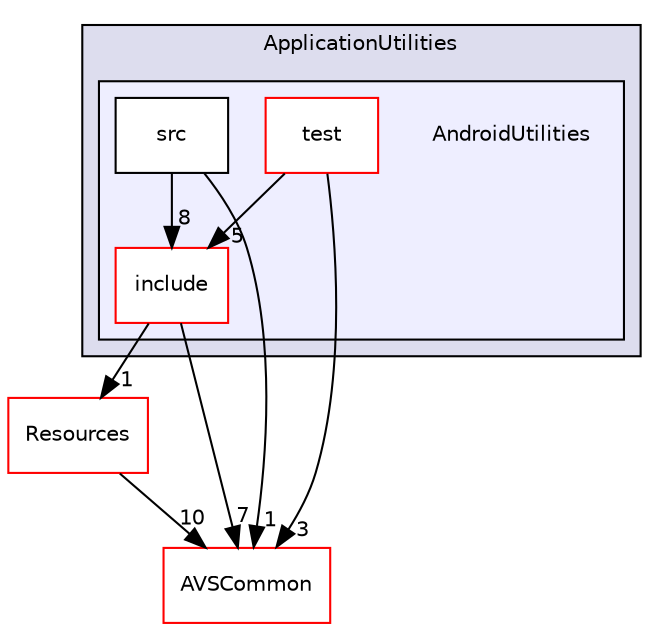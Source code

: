 digraph "/workplace/avs-device-sdk/ApplicationUtilities/AndroidUtilities" {
  compound=true
  node [ fontsize="10", fontname="Helvetica"];
  edge [ labelfontsize="10", labelfontname="Helvetica"];
  subgraph clusterdir_748b5abbb33df61eda67007924a1a0cb {
    graph [ bgcolor="#ddddee", pencolor="black", label="ApplicationUtilities" fontname="Helvetica", fontsize="10", URL="dir_748b5abbb33df61eda67007924a1a0cb.html"]
  subgraph clusterdir_29f233ec03ca42c38c01971e03438246 {
    graph [ bgcolor="#eeeeff", pencolor="black", label="" URL="dir_29f233ec03ca42c38c01971e03438246.html"];
    dir_29f233ec03ca42c38c01971e03438246 [shape=plaintext label="AndroidUtilities"];
    dir_2ef52002849e5065fc0e1bb38b143549 [shape=box label="include" color="red" fillcolor="white" style="filled" URL="dir_2ef52002849e5065fc0e1bb38b143549.html"];
    dir_c7df710efd17fc482b3b0afac87cdb54 [shape=box label="src" color="black" fillcolor="white" style="filled" URL="dir_c7df710efd17fc482b3b0afac87cdb54.html"];
    dir_ba991d363617c24a5edc675ea753ac04 [shape=box label="test" color="red" fillcolor="white" style="filled" URL="dir_ba991d363617c24a5edc675ea753ac04.html"];
  }
  }
  dir_64fbf9e5512ec11acc25e4f2d433d2a3 [shape=box label="Resources" fillcolor="white" style="filled" color="red" URL="dir_64fbf9e5512ec11acc25e4f2d433d2a3.html"];
  dir_13e65effb2bde530b17b3d5eefcd0266 [shape=box label="AVSCommon" fillcolor="white" style="filled" color="red" URL="dir_13e65effb2bde530b17b3d5eefcd0266.html"];
  dir_ba991d363617c24a5edc675ea753ac04->dir_2ef52002849e5065fc0e1bb38b143549 [headlabel="5", labeldistance=1.5 headhref="dir_000031_000028.html"];
  dir_ba991d363617c24a5edc675ea753ac04->dir_13e65effb2bde530b17b3d5eefcd0266 [headlabel="3", labeldistance=1.5 headhref="dir_000031_000015.html"];
  dir_2ef52002849e5065fc0e1bb38b143549->dir_64fbf9e5512ec11acc25e4f2d433d2a3 [headlabel="1", labeldistance=1.5 headhref="dir_000028_000037.html"];
  dir_2ef52002849e5065fc0e1bb38b143549->dir_13e65effb2bde530b17b3d5eefcd0266 [headlabel="7", labeldistance=1.5 headhref="dir_000028_000015.html"];
  dir_c7df710efd17fc482b3b0afac87cdb54->dir_2ef52002849e5065fc0e1bb38b143549 [headlabel="8", labeldistance=1.5 headhref="dir_000030_000028.html"];
  dir_c7df710efd17fc482b3b0afac87cdb54->dir_13e65effb2bde530b17b3d5eefcd0266 [headlabel="1", labeldistance=1.5 headhref="dir_000030_000015.html"];
  dir_64fbf9e5512ec11acc25e4f2d433d2a3->dir_13e65effb2bde530b17b3d5eefcd0266 [headlabel="10", labeldistance=1.5 headhref="dir_000037_000015.html"];
}
